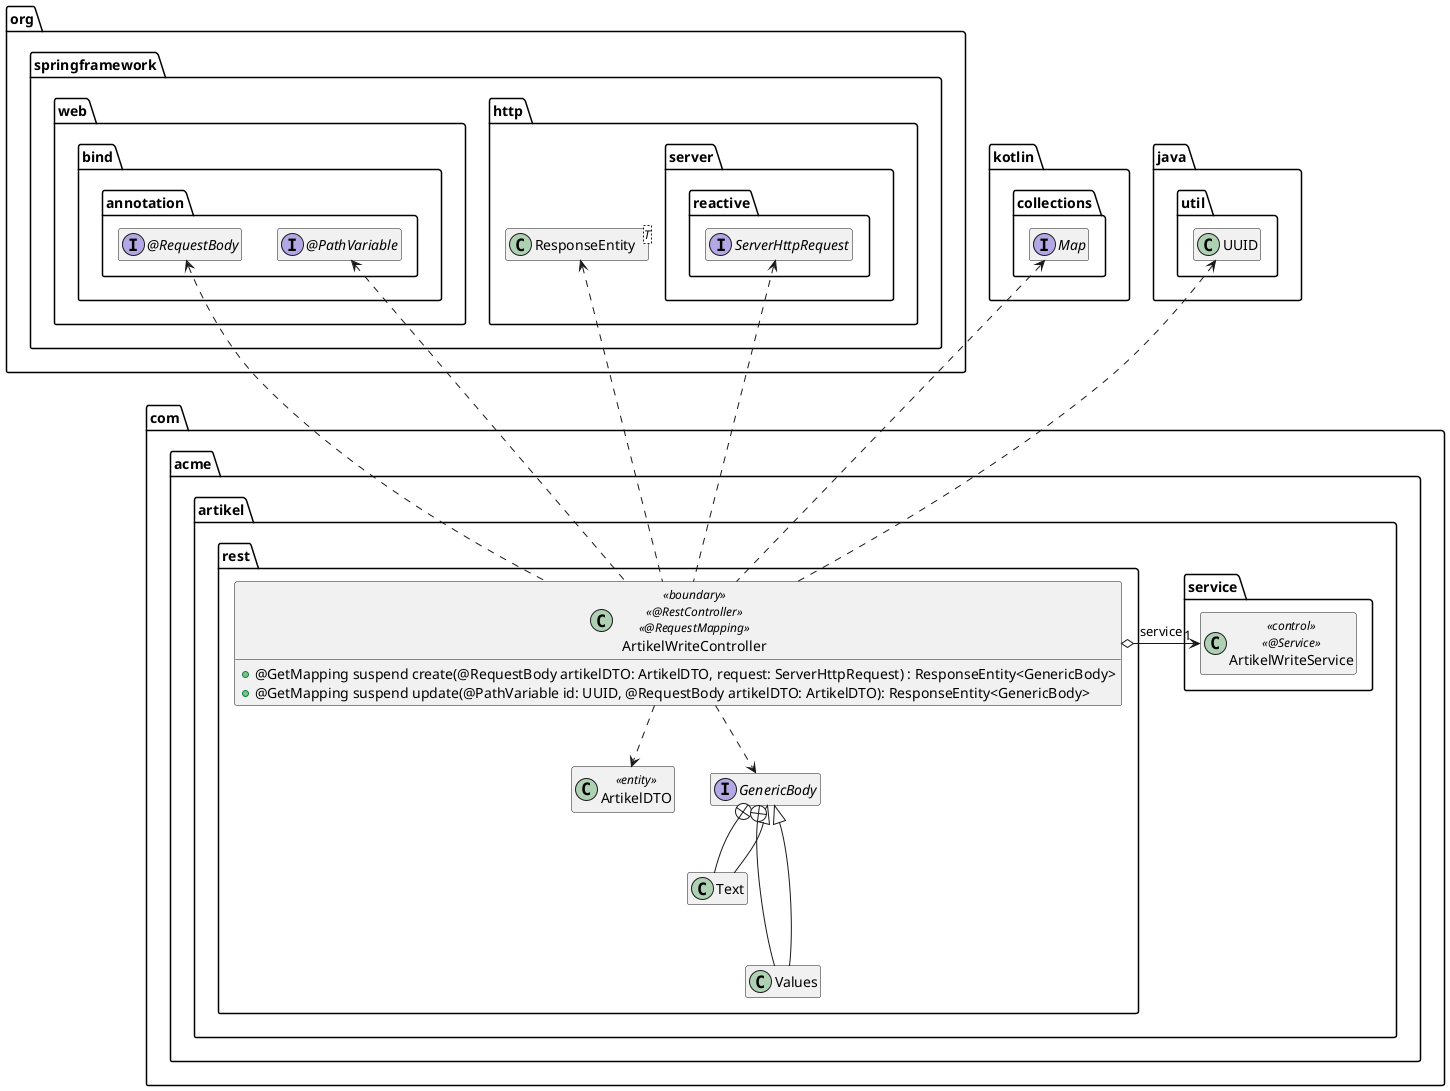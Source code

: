 @startuml

package org.springframework {
    package web.bind.annotation {
        interface "@PathVariable" as PathVariable

        interface "@RequestBody" as RequestBody
    }

    package http {
        class ResponseEntity<T>

        package server.reactive {
            interface ServerHttpRequest
        }
    }
}

package kotlin.collections {
    interface Map
}

package java.util {
    class UUID
}

package com.acme.artikel {

    package service {
        class ArtikelWriteService << control >> << @Service >>
    }

    package rest {

        class ArtikelDTO <<entity>>

        interface GenericBody
        class Text
        class Values
        GenericBody +-- Text
        GenericBody <|-- Text
        GenericBody +--- Values
        GenericBody <|-- Values

        class ArtikelWriteController << boundary >> << @RestController >> << @RequestMapping >> {
            + @GetMapping suspend create(@RequestBody artikelDTO: ArtikelDTO, request: ServerHttpRequest) : ResponseEntity<GenericBody>
            + @GetMapping suspend update(@PathVariable id: UUID, @RequestBody artikelDTO: ArtikelDTO): ResponseEntity<GenericBody>
        }

        ArtikelWriteController o-right-> "1" ArtikelWriteService : service

        ArtikelWriteController ..> ArtikelDTO
        ArtikelWriteController ..> GenericBody

        ArtikelWriteController .up.> ResponseEntity
        ArtikelWriteController .up.> ServerHttpRequest

        ArtikelWriteController .up.> PathVariable
        ArtikelWriteController .up.> RequestBody

        ArtikelWriteController .up.> Map

        ArtikelWriteController .up.> UUID

    }

}

hide empty members

@enduml
